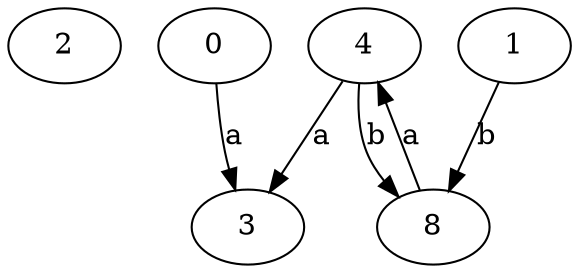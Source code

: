 strict digraph  {
2;
3;
0;
4;
1;
8;
0 -> 3  [label=a];
4 -> 3  [label=a];
4 -> 8  [label=b];
1 -> 8  [label=b];
8 -> 4  [label=a];
}
